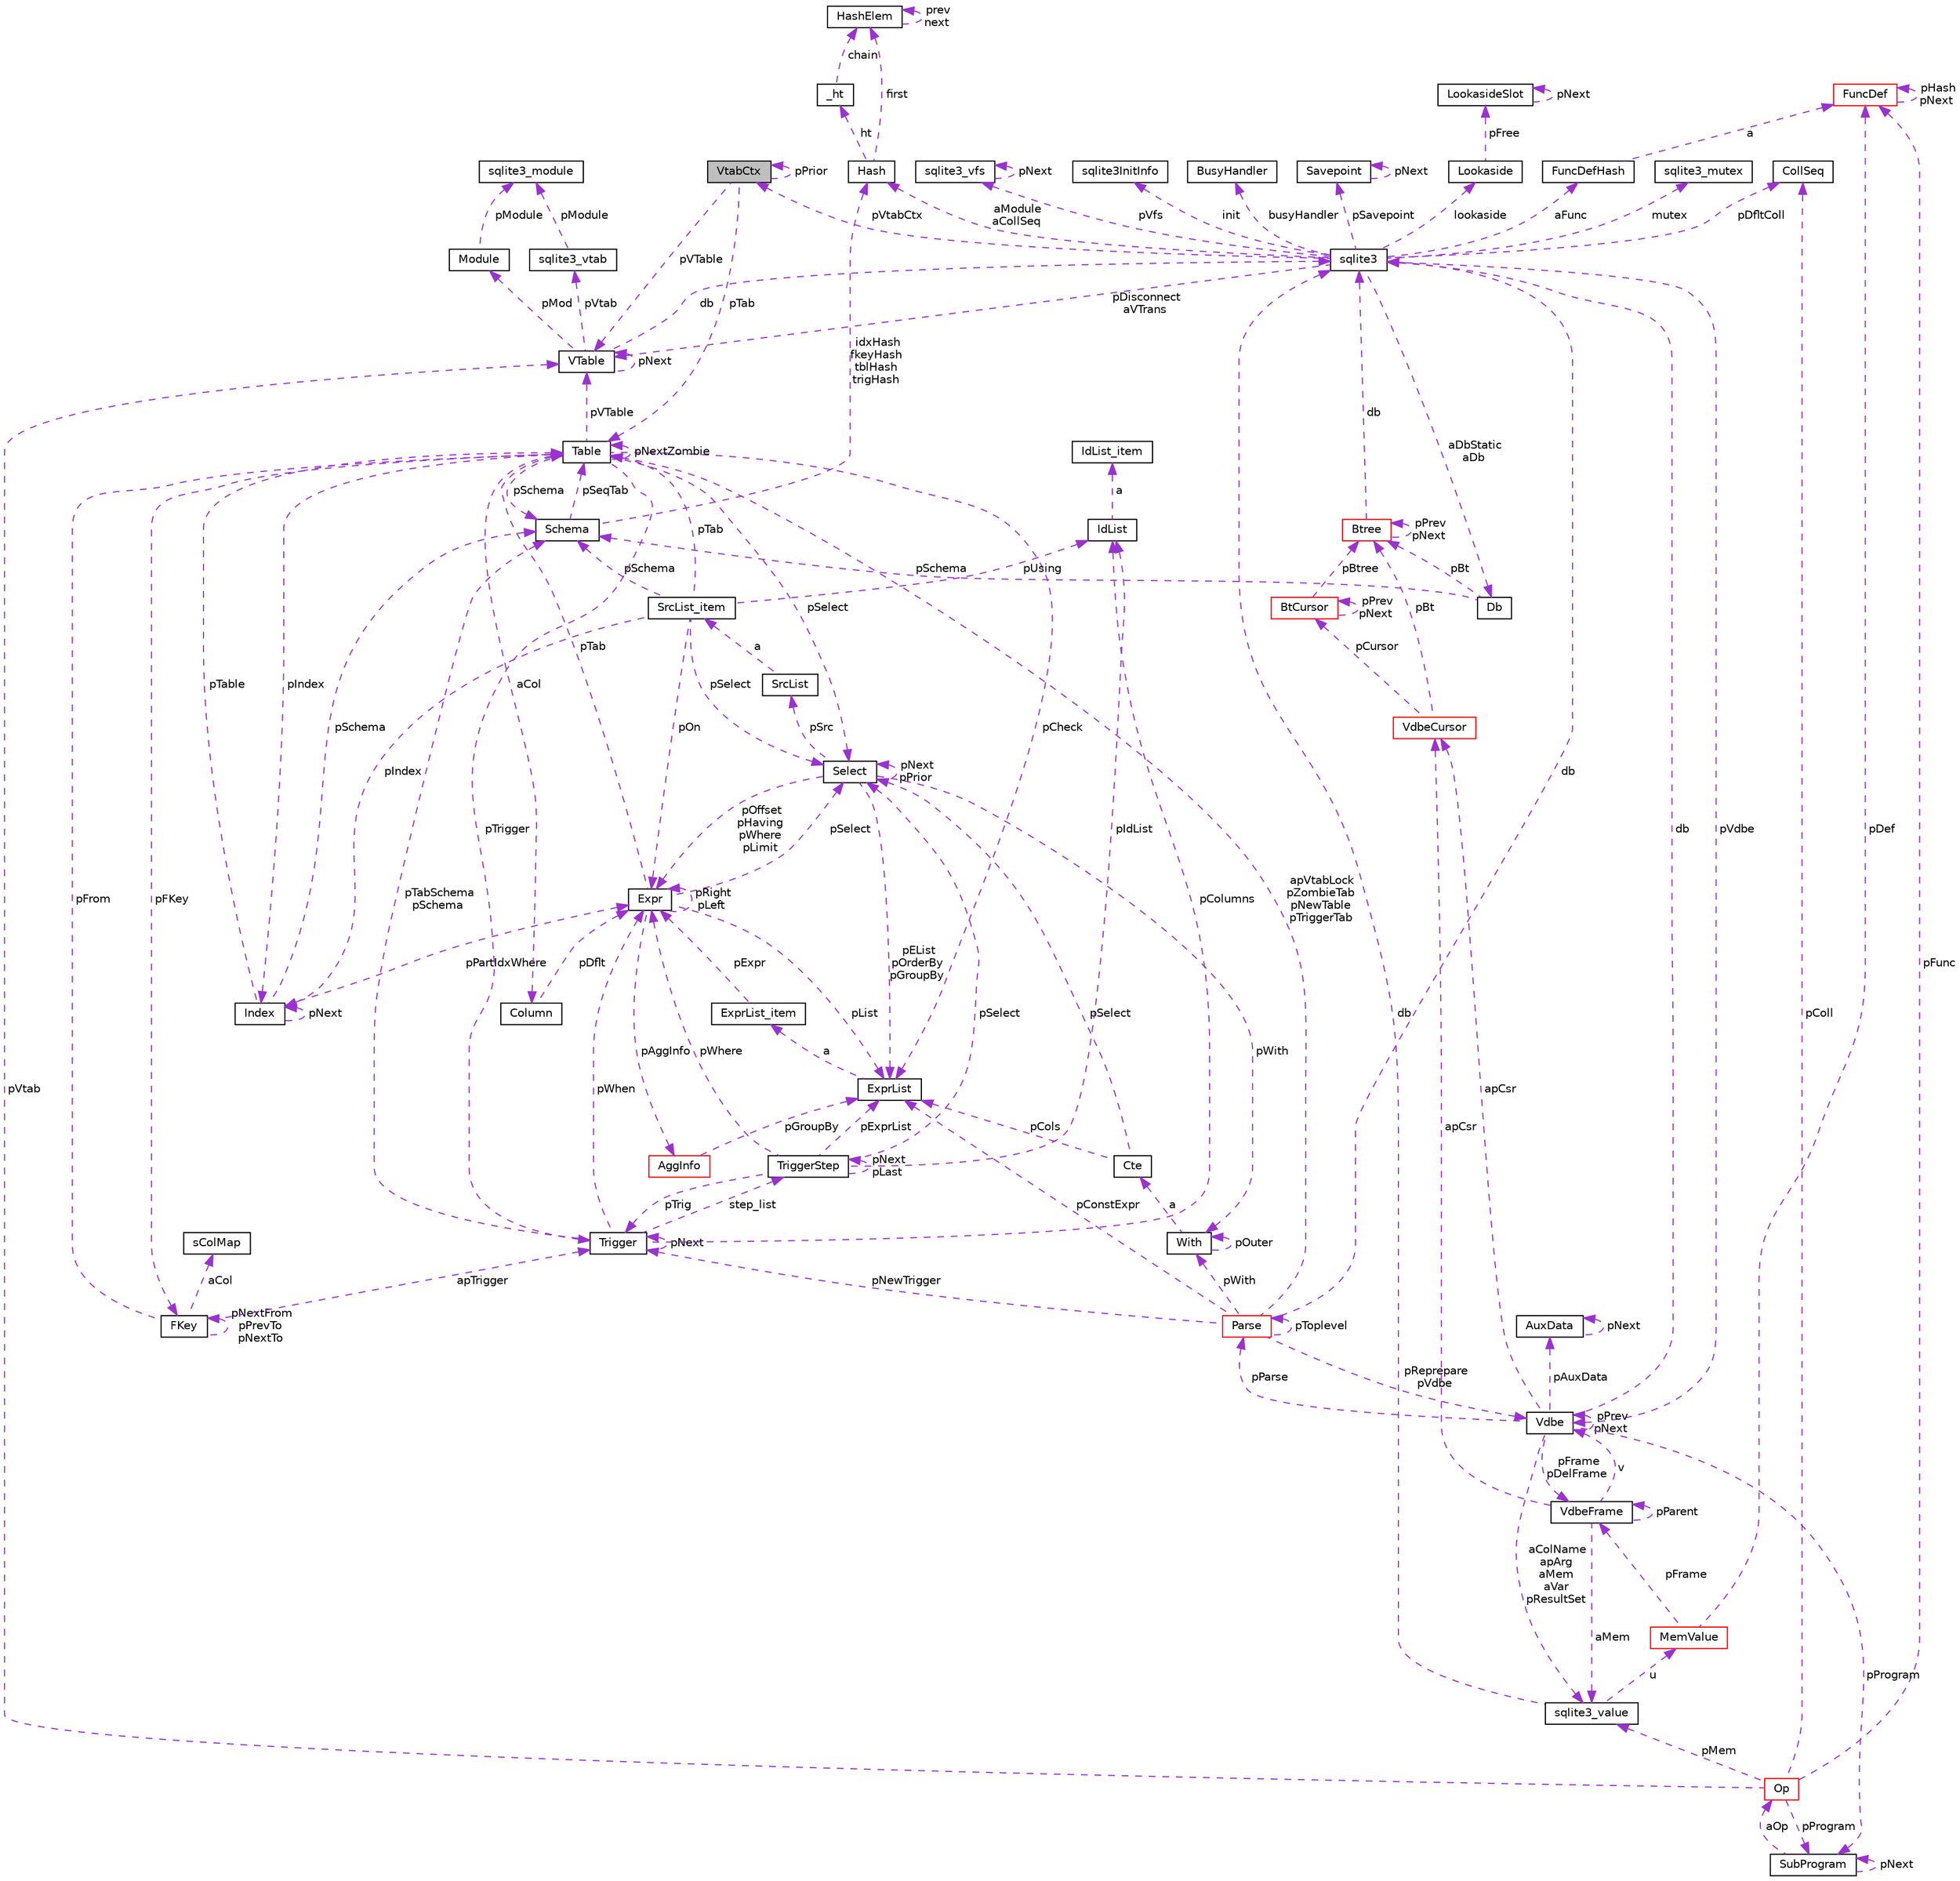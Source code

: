 digraph "VtabCtx"
{
  edge [fontname="Helvetica",fontsize="10",labelfontname="Helvetica",labelfontsize="10"];
  node [fontname="Helvetica",fontsize="10",shape=record];
  Node1 [label="VtabCtx",height=0.2,width=0.4,color="black", fillcolor="grey75", style="filled", fontcolor="black"];
  Node1 -> Node1 [dir="back",color="darkorchid3",fontsize="10",style="dashed",label=" pPrior" ,fontname="Helvetica"];
  Node2 -> Node1 [dir="back",color="darkorchid3",fontsize="10",style="dashed",label=" pVTable" ,fontname="Helvetica"];
  Node2 [label="VTable",height=0.2,width=0.4,color="black", fillcolor="white", style="filled",URL="$struct_v_table.html"];
  Node3 -> Node2 [dir="back",color="darkorchid3",fontsize="10",style="dashed",label=" db" ,fontname="Helvetica"];
  Node3 [label="sqlite3",height=0.2,width=0.4,color="black", fillcolor="white", style="filled",URL="$structsqlite3.html"];
  Node4 -> Node3 [dir="back",color="darkorchid3",fontsize="10",style="dashed",label=" pVdbe" ,fontname="Helvetica"];
  Node4 [label="Vdbe",height=0.2,width=0.4,color="black", fillcolor="white", style="filled",URL="$struct_vdbe.html"];
  Node4 -> Node4 [dir="back",color="darkorchid3",fontsize="10",style="dashed",label=" pPrev\npNext" ,fontname="Helvetica"];
  Node5 -> Node4 [dir="back",color="darkorchid3",fontsize="10",style="dashed",label=" aColName\napArg\naMem\naVar\npResultSet" ,fontname="Helvetica"];
  Node5 [label="sqlite3_value",height=0.2,width=0.4,color="black", fillcolor="white", style="filled",URL="$struct_mem.html"];
  Node6 -> Node5 [dir="back",color="darkorchid3",fontsize="10",style="dashed",label=" u" ,fontname="Helvetica"];
  Node6 [label="MemValue",height=0.2,width=0.4,color="red", fillcolor="white", style="filled",URL="$union_mem_1_1_mem_value.html"];
  Node7 -> Node6 [dir="back",color="darkorchid3",fontsize="10",style="dashed",label=" pFrame" ,fontname="Helvetica"];
  Node7 [label="VdbeFrame",height=0.2,width=0.4,color="black", fillcolor="white", style="filled",URL="$struct_vdbe_frame.html"];
  Node5 -> Node7 [dir="back",color="darkorchid3",fontsize="10",style="dashed",label=" aMem" ,fontname="Helvetica"];
  Node4 -> Node7 [dir="back",color="darkorchid3",fontsize="10",style="dashed",label=" v" ,fontname="Helvetica"];
  Node7 -> Node7 [dir="back",color="darkorchid3",fontsize="10",style="dashed",label=" pParent" ,fontname="Helvetica"];
  Node8 -> Node7 [dir="back",color="darkorchid3",fontsize="10",style="dashed",label=" apCsr" ,fontname="Helvetica"];
  Node8 [label="VdbeCursor",height=0.2,width=0.4,color="red", fillcolor="white", style="filled",URL="$struct_vdbe_cursor.html"];
  Node9 -> Node8 [dir="back",color="darkorchid3",fontsize="10",style="dashed",label=" pCursor" ,fontname="Helvetica"];
  Node9 [label="BtCursor",height=0.2,width=0.4,color="red", fillcolor="white", style="filled",URL="$struct_bt_cursor.html"];
  Node9 -> Node9 [dir="back",color="darkorchid3",fontsize="10",style="dashed",label=" pPrev\npNext" ,fontname="Helvetica"];
  Node10 -> Node9 [dir="back",color="darkorchid3",fontsize="10",style="dashed",label=" pBtree" ,fontname="Helvetica"];
  Node10 [label="Btree",height=0.2,width=0.4,color="red", fillcolor="white", style="filled",URL="$struct_btree.html"];
  Node3 -> Node10 [dir="back",color="darkorchid3",fontsize="10",style="dashed",label=" db" ,fontname="Helvetica"];
  Node10 -> Node10 [dir="back",color="darkorchid3",fontsize="10",style="dashed",label=" pPrev\npNext" ,fontname="Helvetica"];
  Node10 -> Node8 [dir="back",color="darkorchid3",fontsize="10",style="dashed",label=" pBt" ,fontname="Helvetica"];
  Node11 -> Node6 [dir="back",color="darkorchid3",fontsize="10",style="dashed",label=" pDef" ,fontname="Helvetica"];
  Node11 [label="FuncDef",height=0.2,width=0.4,color="red", fillcolor="white", style="filled",URL="$struct_func_def.html"];
  Node11 -> Node11 [dir="back",color="darkorchid3",fontsize="10",style="dashed",label=" pHash\npNext" ,fontname="Helvetica"];
  Node3 -> Node5 [dir="back",color="darkorchid3",fontsize="10",style="dashed",label=" db" ,fontname="Helvetica"];
  Node3 -> Node4 [dir="back",color="darkorchid3",fontsize="10",style="dashed",label=" db" ,fontname="Helvetica"];
  Node7 -> Node4 [dir="back",color="darkorchid3",fontsize="10",style="dashed",label=" pFrame\npDelFrame" ,fontname="Helvetica"];
  Node12 -> Node4 [dir="back",color="darkorchid3",fontsize="10",style="dashed",label=" pAuxData" ,fontname="Helvetica"];
  Node12 [label="AuxData",height=0.2,width=0.4,color="black", fillcolor="white", style="filled",URL="$struct_aux_data.html"];
  Node12 -> Node12 [dir="back",color="darkorchid3",fontsize="10",style="dashed",label=" pNext" ,fontname="Helvetica"];
  Node13 -> Node4 [dir="back",color="darkorchid3",fontsize="10",style="dashed",label=" pProgram" ,fontname="Helvetica"];
  Node13 [label="SubProgram",height=0.2,width=0.4,color="black", fillcolor="white", style="filled",URL="$struct_sub_program.html"];
  Node13 -> Node13 [dir="back",color="darkorchid3",fontsize="10",style="dashed",label=" pNext" ,fontname="Helvetica"];
  Node14 -> Node13 [dir="back",color="darkorchid3",fontsize="10",style="dashed",label=" aOp" ,fontname="Helvetica"];
  Node14 [label="Op",height=0.2,width=0.4,color="red", fillcolor="white", style="filled",URL="$struct_vdbe_op.html"];
  Node5 -> Node14 [dir="back",color="darkorchid3",fontsize="10",style="dashed",label=" pMem" ,fontname="Helvetica"];
  Node15 -> Node14 [dir="back",color="darkorchid3",fontsize="10",style="dashed",label=" pColl" ,fontname="Helvetica"];
  Node15 [label="CollSeq",height=0.2,width=0.4,color="black", fillcolor="white", style="filled",URL="$struct_coll_seq.html"];
  Node2 -> Node14 [dir="back",color="darkorchid3",fontsize="10",style="dashed",label=" pVtab" ,fontname="Helvetica"];
  Node13 -> Node14 [dir="back",color="darkorchid3",fontsize="10",style="dashed",label=" pProgram" ,fontname="Helvetica"];
  Node11 -> Node14 [dir="back",color="darkorchid3",fontsize="10",style="dashed",label=" pFunc" ,fontname="Helvetica"];
  Node8 -> Node4 [dir="back",color="darkorchid3",fontsize="10",style="dashed",label=" apCsr" ,fontname="Helvetica"];
  Node16 -> Node4 [dir="back",color="darkorchid3",fontsize="10",style="dashed",label=" pParse" ,fontname="Helvetica"];
  Node16 [label="Parse",height=0.2,width=0.4,color="red", fillcolor="white", style="filled",URL="$struct_parse.html"];
  Node4 -> Node16 [dir="back",color="darkorchid3",fontsize="10",style="dashed",label=" pReprepare\npVdbe" ,fontname="Helvetica"];
  Node3 -> Node16 [dir="back",color="darkorchid3",fontsize="10",style="dashed",label=" db" ,fontname="Helvetica"];
  Node17 -> Node16 [dir="back",color="darkorchid3",fontsize="10",style="dashed",label=" pWith" ,fontname="Helvetica"];
  Node17 [label="With",height=0.2,width=0.4,color="black", fillcolor="white", style="filled",URL="$struct_with.html"];
  Node18 -> Node17 [dir="back",color="darkorchid3",fontsize="10",style="dashed",label=" a" ,fontname="Helvetica"];
  Node18 [label="Cte",height=0.2,width=0.4,color="black", fillcolor="white", style="filled",URL="$struct_with_1_1_cte.html"];
  Node19 -> Node18 [dir="back",color="darkorchid3",fontsize="10",style="dashed",label=" pSelect" ,fontname="Helvetica"];
  Node19 [label="Select",height=0.2,width=0.4,color="black", fillcolor="white", style="filled",URL="$struct_select.html"];
  Node20 -> Node19 [dir="back",color="darkorchid3",fontsize="10",style="dashed",label=" pOffset\npHaving\npWhere\npLimit" ,fontname="Helvetica"];
  Node20 [label="Expr",height=0.2,width=0.4,color="black", fillcolor="white", style="filled",URL="$struct_expr.html"];
  Node21 -> Node20 [dir="back",color="darkorchid3",fontsize="10",style="dashed",label=" pAggInfo" ,fontname="Helvetica"];
  Node21 [label="AggInfo",height=0.2,width=0.4,color="red", fillcolor="white", style="filled",URL="$struct_agg_info.html"];
  Node22 -> Node21 [dir="back",color="darkorchid3",fontsize="10",style="dashed",label=" pGroupBy" ,fontname="Helvetica"];
  Node22 [label="ExprList",height=0.2,width=0.4,color="black", fillcolor="white", style="filled",URL="$struct_expr_list.html"];
  Node23 -> Node22 [dir="back",color="darkorchid3",fontsize="10",style="dashed",label=" a" ,fontname="Helvetica"];
  Node23 [label="ExprList_item",height=0.2,width=0.4,color="black", fillcolor="white", style="filled",URL="$struct_expr_list_1_1_expr_list__item.html"];
  Node20 -> Node23 [dir="back",color="darkorchid3",fontsize="10",style="dashed",label=" pExpr" ,fontname="Helvetica"];
  Node20 -> Node20 [dir="back",color="darkorchid3",fontsize="10",style="dashed",label=" pRight\npLeft" ,fontname="Helvetica"];
  Node24 -> Node20 [dir="back",color="darkorchid3",fontsize="10",style="dashed",label=" pTab" ,fontname="Helvetica"];
  Node24 [label="Table",height=0.2,width=0.4,color="black", fillcolor="white", style="filled",URL="$struct_table.html"];
  Node25 -> Node24 [dir="back",color="darkorchid3",fontsize="10",style="dashed",label=" pSchema" ,fontname="Helvetica"];
  Node25 [label="Schema",height=0.2,width=0.4,color="black", fillcolor="white", style="filled",URL="$struct_schema.html"];
  Node24 -> Node25 [dir="back",color="darkorchid3",fontsize="10",style="dashed",label=" pSeqTab" ,fontname="Helvetica"];
  Node26 -> Node25 [dir="back",color="darkorchid3",fontsize="10",style="dashed",label=" idxHash\nfkeyHash\ntblHash\ntrigHash" ,fontname="Helvetica"];
  Node26 [label="Hash",height=0.2,width=0.4,color="black", fillcolor="white", style="filled",URL="$struct_hash.html"];
  Node27 -> Node26 [dir="back",color="darkorchid3",fontsize="10",style="dashed",label=" ht" ,fontname="Helvetica"];
  Node27 [label="_ht",height=0.2,width=0.4,color="black", fillcolor="white", style="filled",URL="$struct_hash_1_1__ht.html"];
  Node28 -> Node27 [dir="back",color="darkorchid3",fontsize="10",style="dashed",label=" chain" ,fontname="Helvetica"];
  Node28 [label="HashElem",height=0.2,width=0.4,color="black", fillcolor="white", style="filled",URL="$struct_hash_elem.html"];
  Node28 -> Node28 [dir="back",color="darkorchid3",fontsize="10",style="dashed",label=" prev\nnext" ,fontname="Helvetica"];
  Node28 -> Node26 [dir="back",color="darkorchid3",fontsize="10",style="dashed",label=" first" ,fontname="Helvetica"];
  Node29 -> Node24 [dir="back",color="darkorchid3",fontsize="10",style="dashed",label=" aCol" ,fontname="Helvetica"];
  Node29 [label="Column",height=0.2,width=0.4,color="black", fillcolor="white", style="filled",URL="$struct_column.html"];
  Node20 -> Node29 [dir="back",color="darkorchid3",fontsize="10",style="dashed",label=" pDflt" ,fontname="Helvetica"];
  Node30 -> Node24 [dir="back",color="darkorchid3",fontsize="10",style="dashed",label=" pFKey" ,fontname="Helvetica"];
  Node30 [label="FKey",height=0.2,width=0.4,color="black", fillcolor="white", style="filled",URL="$struct_f_key.html"];
  Node31 -> Node30 [dir="back",color="darkorchid3",fontsize="10",style="dashed",label=" aCol" ,fontname="Helvetica"];
  Node31 [label="sColMap",height=0.2,width=0.4,color="black", fillcolor="white", style="filled",URL="$struct_f_key_1_1s_col_map.html"];
  Node30 -> Node30 [dir="back",color="darkorchid3",fontsize="10",style="dashed",label=" pNextFrom\npPrevTo\npNextTo" ,fontname="Helvetica"];
  Node24 -> Node30 [dir="back",color="darkorchid3",fontsize="10",style="dashed",label=" pFrom" ,fontname="Helvetica"];
  Node32 -> Node30 [dir="back",color="darkorchid3",fontsize="10",style="dashed",label=" apTrigger" ,fontname="Helvetica"];
  Node32 [label="Trigger",height=0.2,width=0.4,color="black", fillcolor="white", style="filled",URL="$struct_trigger.html"];
  Node33 -> Node32 [dir="back",color="darkorchid3",fontsize="10",style="dashed",label=" step_list" ,fontname="Helvetica"];
  Node33 [label="TriggerStep",height=0.2,width=0.4,color="black", fillcolor="white", style="filled",URL="$struct_trigger_step.html"];
  Node33 -> Node33 [dir="back",color="darkorchid3",fontsize="10",style="dashed",label=" pNext\npLast" ,fontname="Helvetica"];
  Node20 -> Node33 [dir="back",color="darkorchid3",fontsize="10",style="dashed",label=" pWhere" ,fontname="Helvetica"];
  Node34 -> Node33 [dir="back",color="darkorchid3",fontsize="10",style="dashed",label=" pIdList" ,fontname="Helvetica"];
  Node34 [label="IdList",height=0.2,width=0.4,color="black", fillcolor="white", style="filled",URL="$struct_id_list.html"];
  Node35 -> Node34 [dir="back",color="darkorchid3",fontsize="10",style="dashed",label=" a" ,fontname="Helvetica"];
  Node35 [label="IdList_item",height=0.2,width=0.4,color="black", fillcolor="white", style="filled",URL="$struct_id_list_1_1_id_list__item.html"];
  Node19 -> Node33 [dir="back",color="darkorchid3",fontsize="10",style="dashed",label=" pSelect" ,fontname="Helvetica"];
  Node32 -> Node33 [dir="back",color="darkorchid3",fontsize="10",style="dashed",label=" pTrig" ,fontname="Helvetica"];
  Node22 -> Node33 [dir="back",color="darkorchid3",fontsize="10",style="dashed",label=" pExprList" ,fontname="Helvetica"];
  Node25 -> Node32 [dir="back",color="darkorchid3",fontsize="10",style="dashed",label=" pTabSchema\npSchema" ,fontname="Helvetica"];
  Node20 -> Node32 [dir="back",color="darkorchid3",fontsize="10",style="dashed",label=" pWhen" ,fontname="Helvetica"];
  Node34 -> Node32 [dir="back",color="darkorchid3",fontsize="10",style="dashed",label=" pColumns" ,fontname="Helvetica"];
  Node32 -> Node32 [dir="back",color="darkorchid3",fontsize="10",style="dashed",label=" pNext" ,fontname="Helvetica"];
  Node2 -> Node24 [dir="back",color="darkorchid3",fontsize="10",style="dashed",label=" pVTable" ,fontname="Helvetica"];
  Node24 -> Node24 [dir="back",color="darkorchid3",fontsize="10",style="dashed",label=" pNextZombie" ,fontname="Helvetica"];
  Node32 -> Node24 [dir="back",color="darkorchid3",fontsize="10",style="dashed",label=" pTrigger" ,fontname="Helvetica"];
  Node19 -> Node24 [dir="back",color="darkorchid3",fontsize="10",style="dashed",label=" pSelect" ,fontname="Helvetica"];
  Node22 -> Node24 [dir="back",color="darkorchid3",fontsize="10",style="dashed",label=" pCheck" ,fontname="Helvetica"];
  Node36 -> Node24 [dir="back",color="darkorchid3",fontsize="10",style="dashed",label=" pIndex" ,fontname="Helvetica"];
  Node36 [label="Index",height=0.2,width=0.4,color="black", fillcolor="white", style="filled",URL="$struct_index.html"];
  Node25 -> Node36 [dir="back",color="darkorchid3",fontsize="10",style="dashed",label=" pSchema" ,fontname="Helvetica"];
  Node20 -> Node36 [dir="back",color="darkorchid3",fontsize="10",style="dashed",label=" pPartIdxWhere" ,fontname="Helvetica"];
  Node24 -> Node36 [dir="back",color="darkorchid3",fontsize="10",style="dashed",label=" pTable" ,fontname="Helvetica"];
  Node36 -> Node36 [dir="back",color="darkorchid3",fontsize="10",style="dashed",label=" pNext" ,fontname="Helvetica"];
  Node19 -> Node20 [dir="back",color="darkorchid3",fontsize="10",style="dashed",label=" pSelect" ,fontname="Helvetica"];
  Node22 -> Node20 [dir="back",color="darkorchid3",fontsize="10",style="dashed",label=" pList" ,fontname="Helvetica"];
  Node17 -> Node19 [dir="back",color="darkorchid3",fontsize="10",style="dashed",label=" pWith" ,fontname="Helvetica"];
  Node19 -> Node19 [dir="back",color="darkorchid3",fontsize="10",style="dashed",label=" pNext\npPrior" ,fontname="Helvetica"];
  Node37 -> Node19 [dir="back",color="darkorchid3",fontsize="10",style="dashed",label=" pSrc" ,fontname="Helvetica"];
  Node37 [label="SrcList",height=0.2,width=0.4,color="black", fillcolor="white", style="filled",URL="$struct_src_list.html"];
  Node38 -> Node37 [dir="back",color="darkorchid3",fontsize="10",style="dashed",label=" a" ,fontname="Helvetica"];
  Node38 [label="SrcList_item",height=0.2,width=0.4,color="black", fillcolor="white", style="filled",URL="$struct_src_list_1_1_src_list__item.html"];
  Node25 -> Node38 [dir="back",color="darkorchid3",fontsize="10",style="dashed",label=" pSchema" ,fontname="Helvetica"];
  Node20 -> Node38 [dir="back",color="darkorchid3",fontsize="10",style="dashed",label=" pOn" ,fontname="Helvetica"];
  Node34 -> Node38 [dir="back",color="darkorchid3",fontsize="10",style="dashed",label=" pUsing" ,fontname="Helvetica"];
  Node24 -> Node38 [dir="back",color="darkorchid3",fontsize="10",style="dashed",label=" pTab" ,fontname="Helvetica"];
  Node19 -> Node38 [dir="back",color="darkorchid3",fontsize="10",style="dashed",label=" pSelect" ,fontname="Helvetica"];
  Node36 -> Node38 [dir="back",color="darkorchid3",fontsize="10",style="dashed",label=" pIndex" ,fontname="Helvetica"];
  Node22 -> Node19 [dir="back",color="darkorchid3",fontsize="10",style="dashed",label=" pEList\npOrderBy\npGroupBy" ,fontname="Helvetica"];
  Node22 -> Node18 [dir="back",color="darkorchid3",fontsize="10",style="dashed",label=" pCols" ,fontname="Helvetica"];
  Node17 -> Node17 [dir="back",color="darkorchid3",fontsize="10",style="dashed",label=" pOuter" ,fontname="Helvetica"];
  Node24 -> Node16 [dir="back",color="darkorchid3",fontsize="10",style="dashed",label=" apVtabLock\npZombieTab\npNewTable\npTriggerTab" ,fontname="Helvetica"];
  Node32 -> Node16 [dir="back",color="darkorchid3",fontsize="10",style="dashed",label=" pNewTrigger" ,fontname="Helvetica"];
  Node22 -> Node16 [dir="back",color="darkorchid3",fontsize="10",style="dashed",label=" pConstExpr" ,fontname="Helvetica"];
  Node16 -> Node16 [dir="back",color="darkorchid3",fontsize="10",style="dashed",label=" pToplevel" ,fontname="Helvetica"];
  Node39 -> Node3 [dir="back",color="darkorchid3",fontsize="10",style="dashed",label=" pSavepoint" ,fontname="Helvetica"];
  Node39 [label="Savepoint",height=0.2,width=0.4,color="black", fillcolor="white", style="filled",URL="$struct_savepoint.html"];
  Node39 -> Node39 [dir="back",color="darkorchid3",fontsize="10",style="dashed",label=" pNext" ,fontname="Helvetica"];
  Node40 -> Node3 [dir="back",color="darkorchid3",fontsize="10",style="dashed",label=" aFunc" ,fontname="Helvetica"];
  Node40 [label="FuncDefHash",height=0.2,width=0.4,color="black", fillcolor="white", style="filled",URL="$struct_func_def_hash.html"];
  Node11 -> Node40 [dir="back",color="darkorchid3",fontsize="10",style="dashed",label=" a" ,fontname="Helvetica"];
  Node41 -> Node3 [dir="back",color="darkorchid3",fontsize="10",style="dashed",label=" lookaside" ,fontname="Helvetica"];
  Node41 [label="Lookaside",height=0.2,width=0.4,color="black", fillcolor="white", style="filled",URL="$struct_lookaside.html"];
  Node42 -> Node41 [dir="back",color="darkorchid3",fontsize="10",style="dashed",label=" pFree" ,fontname="Helvetica"];
  Node42 [label="LookasideSlot",height=0.2,width=0.4,color="black", fillcolor="white", style="filled",URL="$struct_lookaside_slot.html"];
  Node42 -> Node42 [dir="back",color="darkorchid3",fontsize="10",style="dashed",label=" pNext" ,fontname="Helvetica"];
  Node43 -> Node3 [dir="back",color="darkorchid3",fontsize="10",style="dashed",label=" mutex" ,fontname="Helvetica"];
  Node43 [label="sqlite3_mutex",height=0.2,width=0.4,color="black", fillcolor="white", style="filled",URL="$structsqlite3__mutex.html"];
  Node44 -> Node3 [dir="back",color="darkorchid3",fontsize="10",style="dashed",label=" pVfs" ,fontname="Helvetica"];
  Node44 [label="sqlite3_vfs",height=0.2,width=0.4,color="black", fillcolor="white", style="filled",URL="$structsqlite3__vfs.html"];
  Node44 -> Node44 [dir="back",color="darkorchid3",fontsize="10",style="dashed",label=" pNext" ,fontname="Helvetica"];
  Node45 -> Node3 [dir="back",color="darkorchid3",fontsize="10",style="dashed",label=" init" ,fontname="Helvetica"];
  Node45 [label="sqlite3InitInfo",height=0.2,width=0.4,color="black", fillcolor="white", style="filled",URL="$structsqlite3_1_1sqlite3_init_info.html"];
  Node46 -> Node3 [dir="back",color="darkorchid3",fontsize="10",style="dashed",label=" busyHandler" ,fontname="Helvetica"];
  Node46 [label="BusyHandler",height=0.2,width=0.4,color="black", fillcolor="white", style="filled",URL="$struct_busy_handler.html"];
  Node1 -> Node3 [dir="back",color="darkorchid3",fontsize="10",style="dashed",label=" pVtabCtx" ,fontname="Helvetica"];
  Node15 -> Node3 [dir="back",color="darkorchid3",fontsize="10",style="dashed",label=" pDfltColl" ,fontname="Helvetica"];
  Node2 -> Node3 [dir="back",color="darkorchid3",fontsize="10",style="dashed",label=" pDisconnect\naVTrans" ,fontname="Helvetica"];
  Node47 -> Node3 [dir="back",color="darkorchid3",fontsize="10",style="dashed",label=" aDbStatic\naDb" ,fontname="Helvetica"];
  Node47 [label="Db",height=0.2,width=0.4,color="black", fillcolor="white", style="filled",URL="$struct_db.html"];
  Node25 -> Node47 [dir="back",color="darkorchid3",fontsize="10",style="dashed",label=" pSchema" ,fontname="Helvetica"];
  Node10 -> Node47 [dir="back",color="darkorchid3",fontsize="10",style="dashed",label=" pBt" ,fontname="Helvetica"];
  Node26 -> Node3 [dir="back",color="darkorchid3",fontsize="10",style="dashed",label=" aModule\naCollSeq" ,fontname="Helvetica"];
  Node2 -> Node2 [dir="back",color="darkorchid3",fontsize="10",style="dashed",label=" pNext" ,fontname="Helvetica"];
  Node48 -> Node2 [dir="back",color="darkorchid3",fontsize="10",style="dashed",label=" pMod" ,fontname="Helvetica"];
  Node48 [label="Module",height=0.2,width=0.4,color="black", fillcolor="white", style="filled",URL="$struct_module.html"];
  Node49 -> Node48 [dir="back",color="darkorchid3",fontsize="10",style="dashed",label=" pModule" ,fontname="Helvetica"];
  Node49 [label="sqlite3_module",height=0.2,width=0.4,color="black", fillcolor="white", style="filled",URL="$structsqlite3__module.html"];
  Node50 -> Node2 [dir="back",color="darkorchid3",fontsize="10",style="dashed",label=" pVtab" ,fontname="Helvetica"];
  Node50 [label="sqlite3_vtab",height=0.2,width=0.4,color="black", fillcolor="white", style="filled",URL="$structsqlite3__vtab.html"];
  Node49 -> Node50 [dir="back",color="darkorchid3",fontsize="10",style="dashed",label=" pModule" ,fontname="Helvetica"];
  Node24 -> Node1 [dir="back",color="darkorchid3",fontsize="10",style="dashed",label=" pTab" ,fontname="Helvetica"];
}
